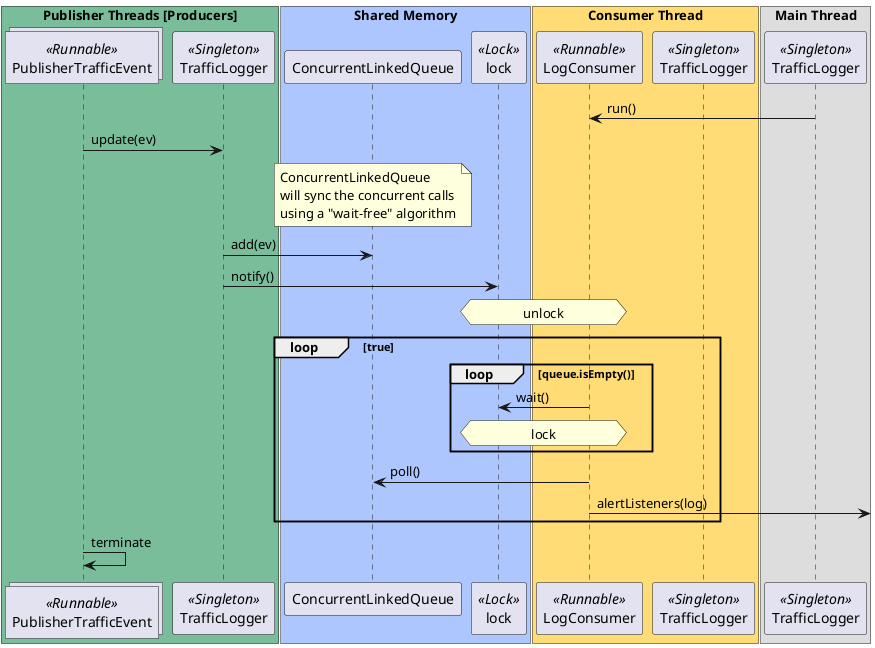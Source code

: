 @startuml traffic_logger_sd.png
box "Publisher Threads [Producers]" #79BD9A
collections PublisherTrafficEvent as evs <<Runnable>>
participant TrafficLogger as tl <<Singleton>>
end box
box "Shared Memory" #ADC6FD
participant ConcurrentLinkedQueue as q
participant lock <<Lock>>
end box
box "Consumer Thread" #FFDC75
participant LogConsumer as c <<Runnable>>
participant TrafficLogger as tl2 <<Singleton>>
end box
box "Main Thread"
participant TrafficLogger as tl3 <<Singleton>>
end box

tl3 -> c : run()
evs -> tl : update(ev)
note over q
ConcurrentLinkedQueue
will sync the concurrent calls
using a "wait-free" algorithm
end note
tl -> q : add(ev)
tl -> lock : notify()
hnote over lock, c : unlock
loop true
loop queue.isEmpty()
c -> lock : wait()
hnote over lock, c : lock
end loop
c -> q : poll()
c -> : alertListeners(log)
end loop
evs -> evs : terminate

@enduml